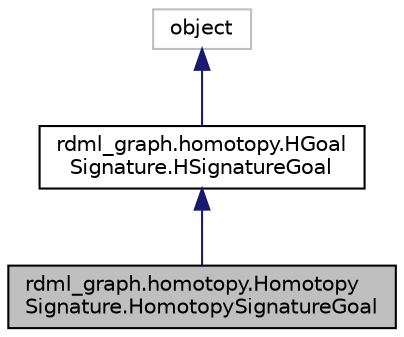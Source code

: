 digraph "rdml_graph.homotopy.HomotopySignature.HomotopySignatureGoal"
{
 // LATEX_PDF_SIZE
  edge [fontname="Helvetica",fontsize="10",labelfontname="Helvetica",labelfontsize="10"];
  node [fontname="Helvetica",fontsize="10",shape=record];
  Node1 [label="rdml_graph.homotopy.Homotopy\lSignature.HomotopySignatureGoal",height=0.2,width=0.4,color="black", fillcolor="grey75", style="filled", fontcolor="black",tooltip="Signature goal for homotopy."];
  Node2 -> Node1 [dir="back",color="midnightblue",fontsize="10",style="solid",fontname="Helvetica"];
  Node2 [label="rdml_graph.homotopy.HGoal\lSignature.HSignatureGoal",height=0.2,width=0.4,color="black", fillcolor="white", style="filled",URL="$classrdml__graph_1_1homotopy_1_1HGoalSignature_1_1HSignatureGoal.html",tooltip="abstract class for an Hsignature goal"];
  Node3 -> Node2 [dir="back",color="midnightblue",fontsize="10",style="solid",fontname="Helvetica"];
  Node3 [label="object",height=0.2,width=0.4,color="grey75", fillcolor="white", style="filled",tooltip=" "];
}
